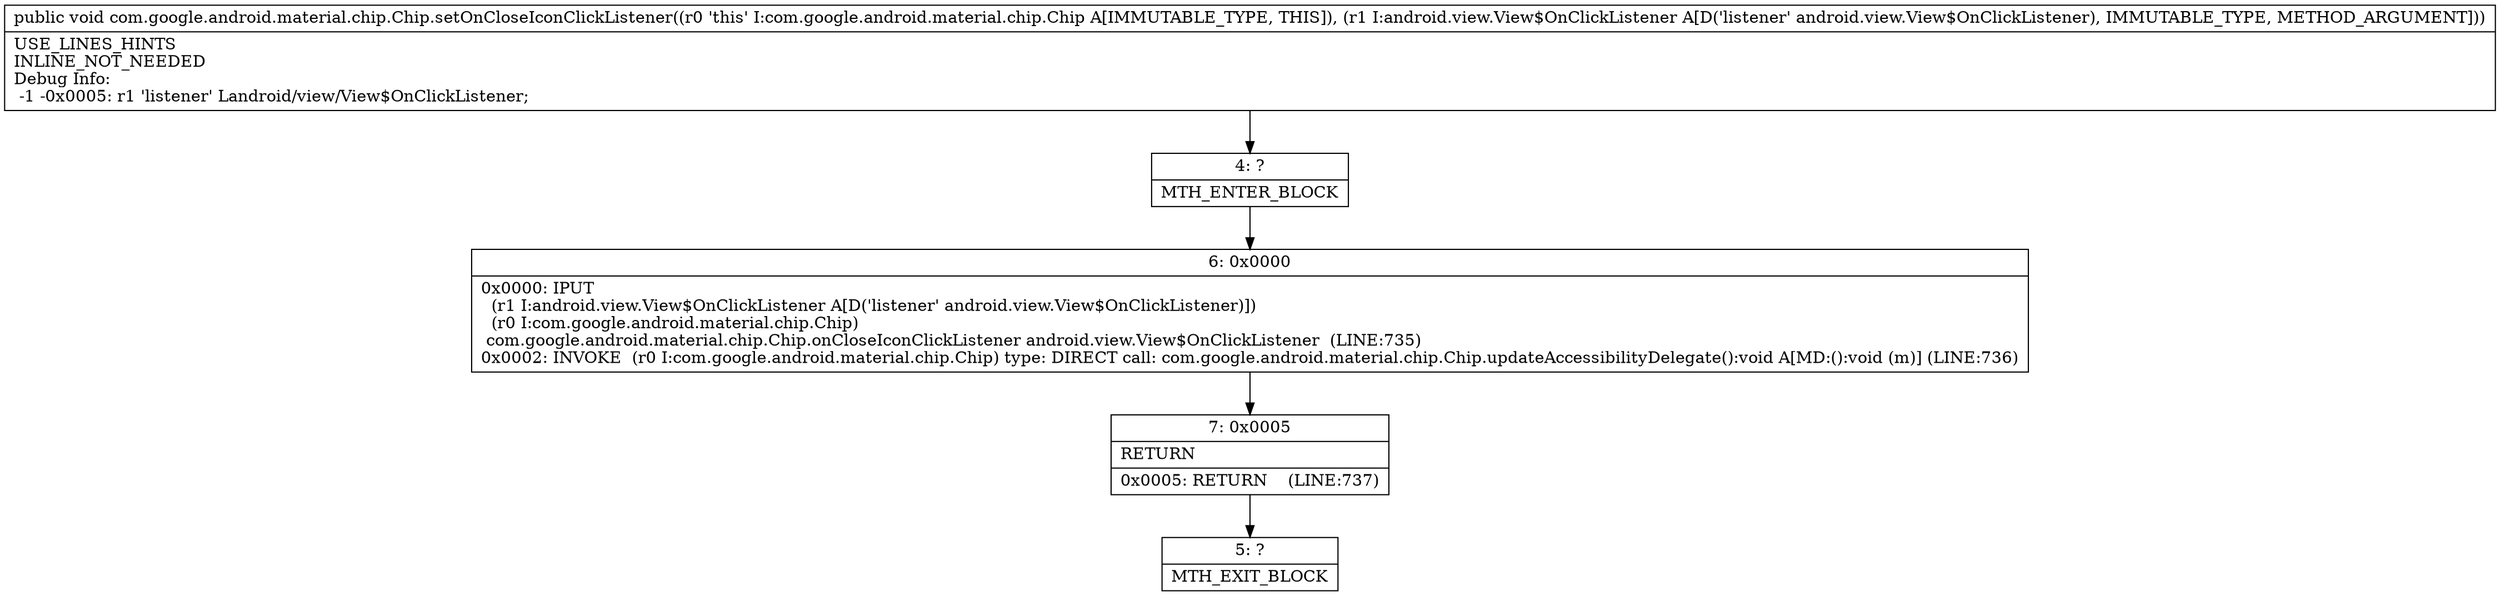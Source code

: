 digraph "CFG forcom.google.android.material.chip.Chip.setOnCloseIconClickListener(Landroid\/view\/View$OnClickListener;)V" {
Node_4 [shape=record,label="{4\:\ ?|MTH_ENTER_BLOCK\l}"];
Node_6 [shape=record,label="{6\:\ 0x0000|0x0000: IPUT  \l  (r1 I:android.view.View$OnClickListener A[D('listener' android.view.View$OnClickListener)])\l  (r0 I:com.google.android.material.chip.Chip)\l com.google.android.material.chip.Chip.onCloseIconClickListener android.view.View$OnClickListener  (LINE:735)\l0x0002: INVOKE  (r0 I:com.google.android.material.chip.Chip) type: DIRECT call: com.google.android.material.chip.Chip.updateAccessibilityDelegate():void A[MD:():void (m)] (LINE:736)\l}"];
Node_7 [shape=record,label="{7\:\ 0x0005|RETURN\l|0x0005: RETURN    (LINE:737)\l}"];
Node_5 [shape=record,label="{5\:\ ?|MTH_EXIT_BLOCK\l}"];
MethodNode[shape=record,label="{public void com.google.android.material.chip.Chip.setOnCloseIconClickListener((r0 'this' I:com.google.android.material.chip.Chip A[IMMUTABLE_TYPE, THIS]), (r1 I:android.view.View$OnClickListener A[D('listener' android.view.View$OnClickListener), IMMUTABLE_TYPE, METHOD_ARGUMENT]))  | USE_LINES_HINTS\lINLINE_NOT_NEEDED\lDebug Info:\l  \-1 \-0x0005: r1 'listener' Landroid\/view\/View$OnClickListener;\l}"];
MethodNode -> Node_4;Node_4 -> Node_6;
Node_6 -> Node_7;
Node_7 -> Node_5;
}

